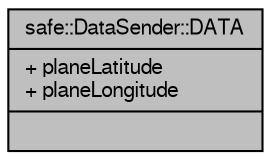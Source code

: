 digraph "safe::DataSender::DATA"
{
  bgcolor="transparent";
  edge [fontname="FreeSans",fontsize="10",labelfontname="FreeSans",labelfontsize="10"];
  node [fontname="FreeSans",fontsize="10",shape=record];
  Node1 [label="{safe::DataSender::DATA\n|+ planeLatitude\l+ planeLongitude\l|}",height=0.2,width=0.4,color="black", fillcolor="grey75", style="filled" fontcolor="black"];
}
